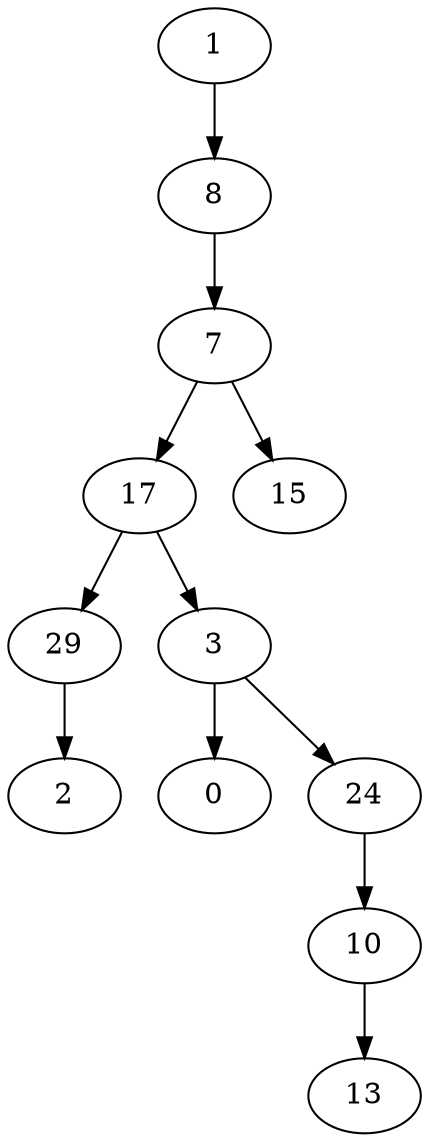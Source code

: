 digraph Erdos_30_BFST {
1;8;7;17;15;29;3;2;0;24;10;13;1 -> 8;
8 -> 7;
7 -> 17;
7 -> 15;
17 -> 29;
17 -> 3;
29 -> 2;
3 -> 0;
3 -> 24;
24 -> 10;
10 -> 13;
}
